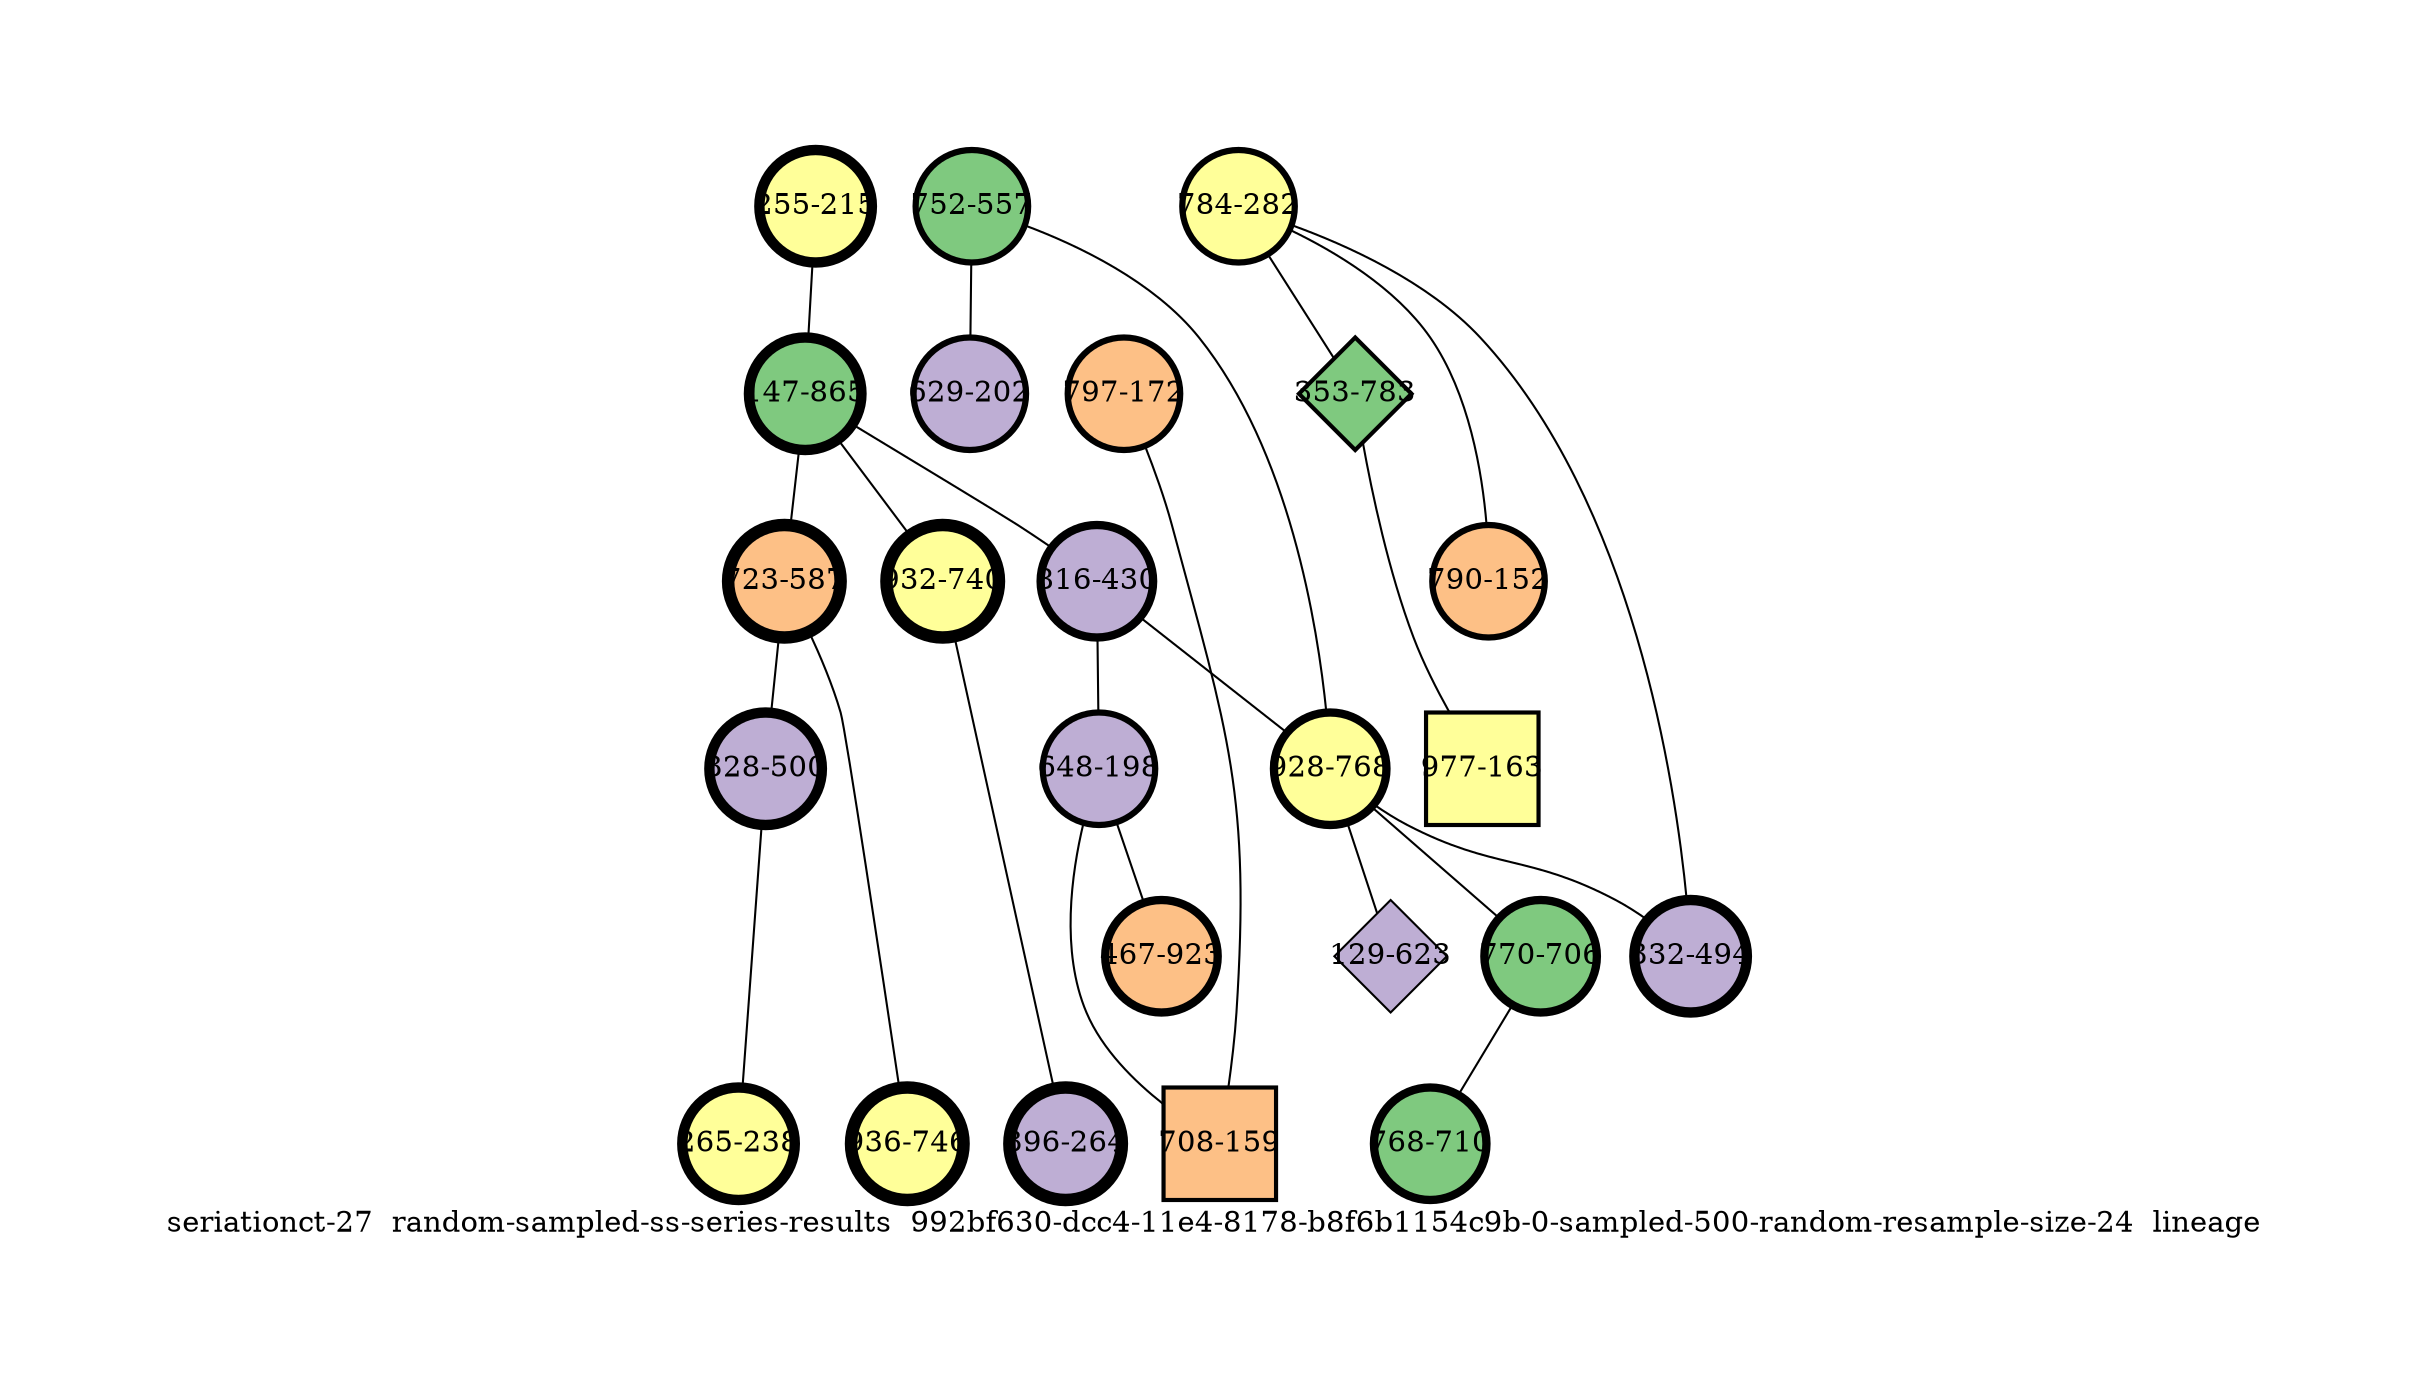 strict graph "seriationct-27  random-sampled-ss-series-results  992bf630-dcc4-11e4-8178-b8f6b1154c9b-0-sampled-500-random-resample-size-24  lineage" {
labelloc=b;
ratio=auto;
pad="1.0";
label="seriationct-27  random-sampled-ss-series-results  992bf630-dcc4-11e4-8178-b8f6b1154c9b-0-sampled-500-random-resample-size-24  lineage";
node [width="0.75", style=filled, fixedsize=true, height="0.75", shape=circle, label=""];
0 [xCoordinate="215.0", appears_in_slice=5, yCoordinate="255.0", colorscheme=accent6, lineage_id=0, short_label="255-215", label="255-215", shape=circle, cluster_id=3, fillcolor=4, size="500.0", id=0, penwidth="5.0"];
1 [xCoordinate="172.0", appears_in_slice=3, yCoordinate="797.0", colorscheme=accent6, lineage_id=0, short_label="797-172", label="797-172", shape=circle, cluster_id=2, fillcolor=3, size="500.0", id=1, penwidth="3.0"];
2 [xCoordinate="282.0", appears_in_slice=3, yCoordinate="784.0", colorscheme=accent6, lineage_id=0, short_label="784-282", label="784-282", shape=circle, cluster_id=3, fillcolor=4, size="500.0", id=2, penwidth="3.0"];
3 [xCoordinate="557.0", appears_in_slice=3, yCoordinate="752.0", colorscheme=accent6, lineage_id=0, short_label="752-557", label="752-557", shape=circle, cluster_id=0, fillcolor=1, size="500.0", id=3, penwidth="3.0"];
4 [xCoordinate="865.0", appears_in_slice=5, yCoordinate="147.0", colorscheme=accent6, lineage_id=0, short_label="147-865", label="147-865", shape=circle, cluster_id=0, fillcolor=1, size="500.0", id=4, penwidth="5.0"];
5 [xCoordinate="587.0", appears_in_slice=6, yCoordinate="723.0", colorscheme=accent6, lineage_id=0, short_label="723-587", label="723-587", shape=circle, cluster_id=2, fillcolor=3, size="500.0", id=5, penwidth="6.0"];
6 [xCoordinate="430.0", appears_in_slice=4, yCoordinate="816.0", colorscheme=accent6, lineage_id=0, short_label="816-430", label="816-430", shape=circle, cluster_id=1, fillcolor=2, size="500.0", id=6, penwidth="4.0"];
7 [xCoordinate="746.0", appears_in_slice=6, yCoordinate="936.0", colorscheme=accent6, lineage_id=0, short_label="936-746", label="936-746", shape=circle, cluster_id=3, fillcolor=4, size="500.0", id=21, penwidth="6.0"];
8 [xCoordinate="740.0", appears_in_slice=6, yCoordinate="932.0", colorscheme=accent6, lineage_id=0, short_label="932-740", label="932-740", shape=circle, cluster_id=3, fillcolor=4, size="500.0", id=8, penwidth="6.0"];
9 [xCoordinate="198.0", appears_in_slice=3, yCoordinate="648.0", colorscheme=accent6, lineage_id=0, short_label="648-198", label="648-198", shape=circle, cluster_id=1, fillcolor=2, size="500.0", id=9, penwidth="3.0"];
10 [xCoordinate="768.0", appears_in_slice=4, yCoordinate="928.0", colorscheme=accent6, lineage_id=0, short_label="928-768", label="928-768", shape=circle, cluster_id=3, fillcolor=4, size="500.0", id=10, penwidth="4.0"];
11 [xCoordinate="202.0", appears_in_slice=3, yCoordinate="629.0", colorscheme=accent6, lineage_id=0, short_label="629-202", label="629-202", shape=circle, cluster_id=1, fillcolor=2, size="500.0", id=11, penwidth="3.0"];
12 [xCoordinate="706.0", appears_in_slice=4, yCoordinate="770.0", colorscheme=accent6, lineage_id=0, short_label="770-706", label="770-706", shape=circle, cluster_id=0, fillcolor=1, size="500.0", id=12, penwidth="4.0"];
13 [xCoordinate="500.0", appears_in_slice=5, yCoordinate="328.0", colorscheme=accent6, lineage_id=0, short_label="328-500", label="328-500", shape=circle, cluster_id=1, fillcolor=2, size="500.0", id=20, penwidth="5.0"];
14 [xCoordinate="783.0", appears_in_slice=2, yCoordinate="353.0", colorscheme=accent6, lineage_id=2, short_label="353-783", label="353-783", shape=diamond, cluster_id=0, fillcolor=1, size="500.0", id=14, penwidth="2.0"];
15 [xCoordinate="163.0", appears_in_slice=2, yCoordinate="977.0", colorscheme=accent6, lineage_id=1, short_label="977-163", label="977-163", shape=square, cluster_id=3, fillcolor=4, size="500.0", id=15, penwidth="2.0"];
16 [xCoordinate="710.0", appears_in_slice=4, yCoordinate="768.0", colorscheme=accent6, lineage_id=0, short_label="768-710", label="768-710", shape=circle, cluster_id=0, fillcolor=1, size="500.0", id=16, penwidth="4.0"];
17 [xCoordinate="264.0", appears_in_slice=6, yCoordinate="396.0", colorscheme=accent6, lineage_id=0, short_label="396-264", label="396-264", shape=circle, cluster_id=1, fillcolor=2, size="500.0", id=17, penwidth="6.0"];
18 [xCoordinate="623.0", appears_in_slice=1, yCoordinate="129.0", colorscheme=accent6, lineage_id=2, short_label="129-623", label="129-623", shape=diamond, cluster_id=1, fillcolor=2, size="500.0", id=18, penwidth="1.0"];
19 [xCoordinate="159.0", appears_in_slice=2, yCoordinate="708.0", colorscheme=accent6, lineage_id=1, short_label="708-159", label="708-159", shape=square, cluster_id=2, fillcolor=3, size="500.0", id=19, penwidth="2.0"];
20 [xCoordinate="152.0", appears_in_slice=3, yCoordinate="790.0", colorscheme=accent6, lineage_id=0, short_label="790-152", label="790-152", shape=circle, cluster_id=2, fillcolor=3, size="500.0", id=13, penwidth="3.0"];
21 [xCoordinate="494.0", appears_in_slice=5, yCoordinate="332.0", colorscheme=accent6, lineage_id=0, short_label="332-494", label="332-494", shape=circle, cluster_id=1, fillcolor=2, size="500.0", id=7, penwidth="5.0"];
22 [xCoordinate="923.0", appears_in_slice=4, yCoordinate="467.0", colorscheme=accent6, lineage_id=0, short_label="467-923", label="467-923", shape=circle, cluster_id=2, fillcolor=3, size="500.0", id=22, penwidth="4.0"];
23 [xCoordinate="238.0", appears_in_slice=5, yCoordinate="265.0", colorscheme=accent6, lineage_id=0, short_label="265-238", label="265-238", shape=circle, cluster_id=3, fillcolor=4, size="500.0", id=23, penwidth="5.0"];
0 -- 4  [inverseweight="15.1030523333", weight="0.066211781429"];
1 -- 19  [inverseweight="2.83606072938", weight="0.352601758362"];
2 -- 20  [inverseweight="18.2574185835", weight="0.0547722557505"];
2 -- 21  [inverseweight="4.73938971964", weight="0.210997630318"];
2 -- 14  [inverseweight="4.45647666913", weight="0.224392513244"];
3 -- 10  [inverseweight="1.8462884444", weight="0.541627178048"];
3 -- 11  [inverseweight="14.8217291682", weight="0.0674685111737"];
4 -- 8  [inverseweight="4.18618960071", weight="0.238880723375"];
4 -- 5  [inverseweight="1.92558523578", weight="0.519322635748"];
4 -- 6  [inverseweight="1.73425123409", weight="0.57661772432"];
5 -- 13  [inverseweight="2.84827469594", weight="0.35108973212"];
5 -- 7  [inverseweight="22.360679775", weight="0.04472135955"];
6 -- 9  [inverseweight="2.09673557557", weight="0.476931860961"];
6 -- 10  [inverseweight="19.5515471751", weight="0.0511468474102"];
8 -- 17  [inverseweight="7.83934056986", weight="0.127561749753"];
9 -- 19  [inverseweight="1.57688696756", weight="0.634160862873"];
9 -- 22  [inverseweight="4.91473187183", weight="0.203469899494"];
10 -- 18  [inverseweight="1.49438271222", weight="0.669172623469"];
10 -- 12  [inverseweight="1.93748973739", weight="0.516131766122"];
10 -- 21  [inverseweight="4.20064257944", weight="0.238058816262"];
12 -- 16  [inverseweight="27.0369035218", weight="0.0369864840178"];
13 -- 23  [inverseweight="1.44869733755", weight="0.690275307396"];
14 -- 15  [inverseweight="20.5498734132", weight="0.0486621002424"];
}
